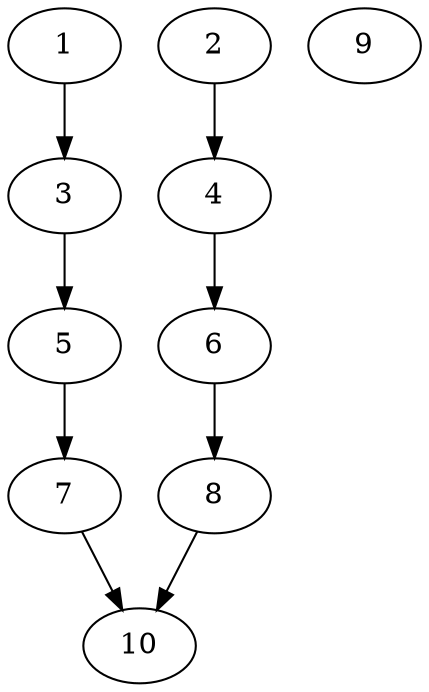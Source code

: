 digraph "Layered_N10_Layers2-2-2-2-2_Join_P2.dot" {
	1	[Weight=38];
	2	[Weight=21];
	3	[Weight=16];
	4	[Weight=20];
	5	[Weight=25];
	6	[Weight=17];
	7	[Weight=11];
	8	[Weight=10];
	9	[Weight=16];
	10	[Weight=13];
	1 -> 3 [Weight=4];
	2 -> 4 [Weight=14];
	3 -> 5 [Weight=15];
	4 -> 6 [Weight=20];
	5 -> 7 [Weight=8];
	6 -> 8 [Weight=18];
	7 -> 10 [Weight=2];
	8 -> 10 [Weight=10];
}
